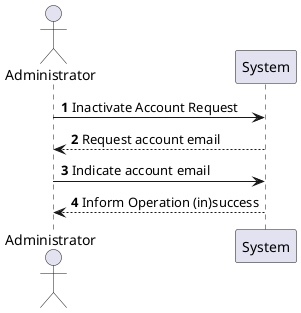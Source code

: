 @startuml
'https://plantuml.com/sequence-diagram

actor Administrator as Admin
participant System as System
autonumber

Admin -> System : Inactivate Account Request
System --> Admin: Request account email
Admin -> System: Indicate account email
System --> Admin: Inform Operation (in)success
@enduml